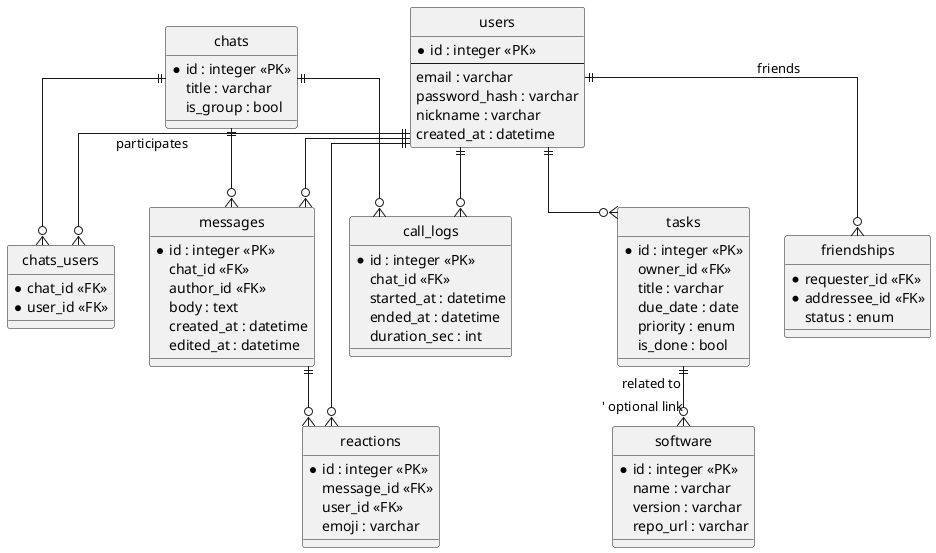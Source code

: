 @startuml ERDiagram
hide circle
skinparam linetype ortho

entity "users" as users {
  * id : integer <<PK>>
  --
  email : varchar
  password_hash : varchar
  nickname : varchar
  created_at : datetime
}

entity "chats" as chats {
  * id : integer <<PK>>
  title : varchar
  is_group : bool
}

entity "chats_users" as cu {
  * chat_id <<FK>>
  * user_id <<FK>>
}

entity "messages" as msgs {
  * id : integer <<PK>>
  chat_id <<FK>>
  author_id <<FK>>
  body : text
  created_at : datetime
  edited_at : datetime
}

entity "reactions" as reacts {
  * id : integer <<PK>>
  message_id <<FK>>
  user_id <<FK>>
  emoji : varchar
}

entity "tasks" as tasks {
  * id : integer <<PK>>
  owner_id <<FK>>
  title : varchar
  due_date : date
  priority : enum
  is_done : bool
}

entity "call_logs" as calls {
  * id : integer <<PK>>
  chat_id <<FK>>
  started_at : datetime
  ended_at : datetime
  duration_sec : int
}

entity "software" as sw {
  * id : integer <<PK>>
  name : varchar
  version : varchar
  repo_url : varchar
}

entity "friendships" as fr {
  * requester_id <<FK>>
  * addressee_id <<FK>>
  status : enum
}

' ------------ Relations --------------
users ||--o{ cu : participates
chats ||--o{ cu
chats ||--o{ msgs
users ||--o{ msgs
msgs ||--o{ reacts
users ||--o{ reacts
users ||--o{ tasks
chats ||--o{ calls
users ||--o{ calls
users ||--o{ fr : friends
tasks ||--o{ sw : "related to"  ' optional link
@enduml
